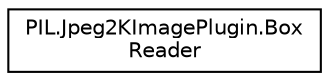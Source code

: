 digraph "Graphical Class Hierarchy"
{
 // LATEX_PDF_SIZE
  edge [fontname="Helvetica",fontsize="10",labelfontname="Helvetica",labelfontsize="10"];
  node [fontname="Helvetica",fontsize="10",shape=record];
  rankdir="LR";
  Node0 [label="PIL.Jpeg2KImagePlugin.Box\lReader",height=0.2,width=0.4,color="black", fillcolor="white", style="filled",URL="$classPIL_1_1Jpeg2KImagePlugin_1_1BoxReader.html",tooltip=" "];
}
